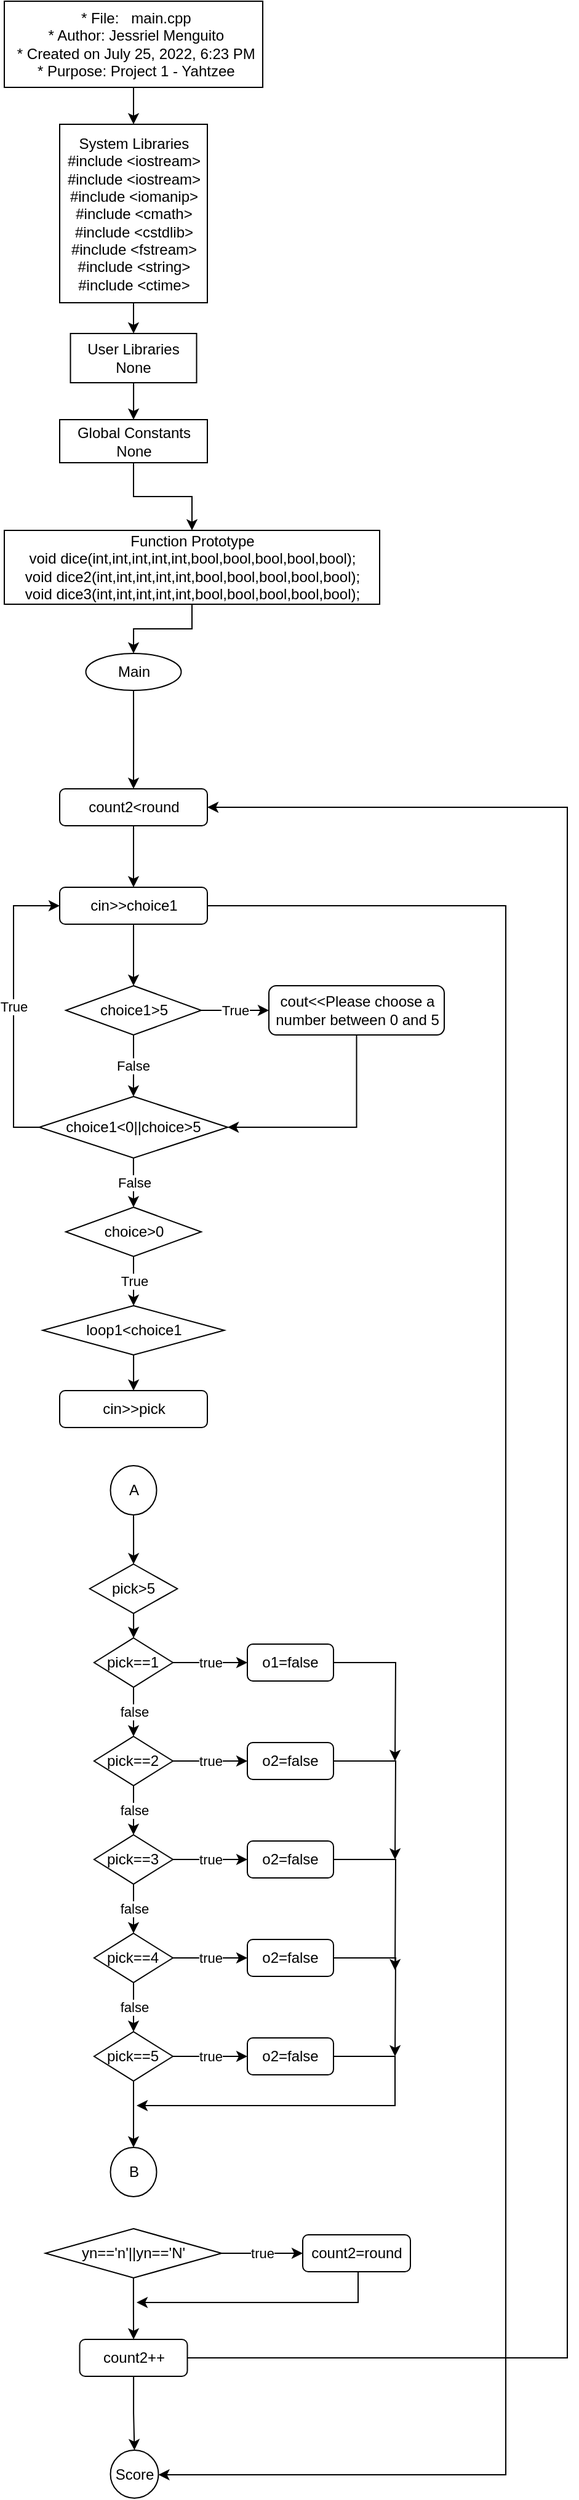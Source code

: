 <mxfile version="20.1.2" type="device"><diagram id="C5RBs43oDa-KdzZeNtuy" name="Page-1"><mxGraphModel dx="705" dy="780" grid="1" gridSize="10" guides="1" tooltips="1" connect="1" arrows="1" fold="1" page="1" pageScale="1" pageWidth="827" pageHeight="1169" math="0" shadow="0"><root><mxCell id="WIyWlLk6GJQsqaUBKTNV-0"/><mxCell id="WIyWlLk6GJQsqaUBKTNV-1" parent="WIyWlLk6GJQsqaUBKTNV-0"/><mxCell id="-LBQ45VF5R0RHuBv0Hql-4" value="" style="edgeStyle=orthogonalEdgeStyle;rounded=0;orthogonalLoop=1;jettySize=auto;html=1;" edge="1" parent="WIyWlLk6GJQsqaUBKTNV-1" source="-LBQ45VF5R0RHuBv0Hql-2" target="-LBQ45VF5R0RHuBv0Hql-3"><mxGeometry relative="1" as="geometry"/></mxCell><mxCell id="-LBQ45VF5R0RHuBv0Hql-2" value="&lt;div&gt;&amp;nbsp;* File:&amp;nbsp; &amp;nbsp;main.cpp&lt;/div&gt;&lt;div&gt;&amp;nbsp;* Author: Jessriel Menguito&lt;/div&gt;&lt;div&gt;&amp;nbsp;* Created on July 25, 2022, 6:23 PM&lt;/div&gt;&lt;div&gt;&amp;nbsp;* Purpose: Project 1 - Yahtzee&lt;/div&gt;" style="rounded=0;whiteSpace=wrap;html=1;" vertex="1" parent="WIyWlLk6GJQsqaUBKTNV-1"><mxGeometry x="12.5" y="10" width="210" height="70" as="geometry"/></mxCell><mxCell id="-LBQ45VF5R0RHuBv0Hql-6" value="" style="edgeStyle=orthogonalEdgeStyle;rounded=0;orthogonalLoop=1;jettySize=auto;html=1;" edge="1" parent="WIyWlLk6GJQsqaUBKTNV-1" source="-LBQ45VF5R0RHuBv0Hql-3" target="-LBQ45VF5R0RHuBv0Hql-5"><mxGeometry relative="1" as="geometry"/></mxCell><mxCell id="-LBQ45VF5R0RHuBv0Hql-3" value="&lt;div&gt;System Libraries&lt;/div&gt;&lt;div&gt;#include &amp;lt;iostream&amp;gt;&lt;/div&gt;&lt;div&gt;#include &amp;lt;iostream&amp;gt;&lt;/div&gt;&lt;div&gt;#include &amp;lt;iomanip&amp;gt;&lt;/div&gt;&lt;div&gt;#include &amp;lt;cmath&amp;gt;&lt;/div&gt;&lt;div&gt;#include &amp;lt;cstdlib&amp;gt;&lt;/div&gt;&lt;div&gt;#include &amp;lt;fstream&amp;gt;&lt;/div&gt;&lt;div&gt;#include &amp;lt;string&amp;gt;&lt;/div&gt;&lt;div&gt;#include &amp;lt;ctime&amp;gt;&lt;/div&gt;" style="whiteSpace=wrap;html=1;rounded=0;" vertex="1" parent="WIyWlLk6GJQsqaUBKTNV-1"><mxGeometry x="57.5" y="110" width="120" height="145" as="geometry"/></mxCell><mxCell id="-LBQ45VF5R0RHuBv0Hql-8" value="" style="edgeStyle=orthogonalEdgeStyle;rounded=0;orthogonalLoop=1;jettySize=auto;html=1;" edge="1" parent="WIyWlLk6GJQsqaUBKTNV-1" source="-LBQ45VF5R0RHuBv0Hql-5" target="-LBQ45VF5R0RHuBv0Hql-7"><mxGeometry relative="1" as="geometry"/></mxCell><mxCell id="-LBQ45VF5R0RHuBv0Hql-5" value="&lt;div&gt;User Libraries&lt;/div&gt;&lt;div&gt;None&lt;/div&gt;" style="whiteSpace=wrap;html=1;rounded=0;" vertex="1" parent="WIyWlLk6GJQsqaUBKTNV-1"><mxGeometry x="66.25" y="280" width="102.5" height="40" as="geometry"/></mxCell><mxCell id="-LBQ45VF5R0RHuBv0Hql-10" value="" style="edgeStyle=orthogonalEdgeStyle;rounded=0;orthogonalLoop=1;jettySize=auto;html=1;" edge="1" parent="WIyWlLk6GJQsqaUBKTNV-1" source="-LBQ45VF5R0RHuBv0Hql-7" target="-LBQ45VF5R0RHuBv0Hql-9"><mxGeometry relative="1" as="geometry"/></mxCell><mxCell id="-LBQ45VF5R0RHuBv0Hql-7" value="&lt;div&gt;Global Constants&lt;/div&gt;&lt;div&gt;None&lt;/div&gt;" style="whiteSpace=wrap;html=1;rounded=0;" vertex="1" parent="WIyWlLk6GJQsqaUBKTNV-1"><mxGeometry x="57.5" y="350" width="120" height="35" as="geometry"/></mxCell><mxCell id="-LBQ45VF5R0RHuBv0Hql-12" value="" style="edgeStyle=orthogonalEdgeStyle;rounded=0;orthogonalLoop=1;jettySize=auto;html=1;" edge="1" parent="WIyWlLk6GJQsqaUBKTNV-1" source="-LBQ45VF5R0RHuBv0Hql-9" target="-LBQ45VF5R0RHuBv0Hql-11"><mxGeometry relative="1" as="geometry"/></mxCell><mxCell id="-LBQ45VF5R0RHuBv0Hql-9" value="Function Prototype&lt;br&gt;&lt;div&gt;void dice(int,int,int,int,int,bool,bool,bool,bool,bool);&lt;/div&gt;&lt;div&gt;void dice2(int,int,int,int,int,bool,bool,bool,bool,bool);&lt;/div&gt;&lt;div&gt;void dice3(int,int,int,int,int,bool,bool,bool,bool,bool);&lt;/div&gt;" style="whiteSpace=wrap;html=1;rounded=0;" vertex="1" parent="WIyWlLk6GJQsqaUBKTNV-1"><mxGeometry x="12.5" y="440" width="305" height="60" as="geometry"/></mxCell><mxCell id="-LBQ45VF5R0RHuBv0Hql-47" style="edgeStyle=orthogonalEdgeStyle;rounded=0;orthogonalLoop=1;jettySize=auto;html=1;" edge="1" parent="WIyWlLk6GJQsqaUBKTNV-1" source="-LBQ45VF5R0RHuBv0Hql-11" target="-LBQ45VF5R0RHuBv0Hql-98"><mxGeometry relative="1" as="geometry"/></mxCell><mxCell id="-LBQ45VF5R0RHuBv0Hql-11" value="Main" style="ellipse;whiteSpace=wrap;html=1;rounded=0;" vertex="1" parent="WIyWlLk6GJQsqaUBKTNV-1"><mxGeometry x="78.75" y="540" width="77.5" height="30" as="geometry"/></mxCell><mxCell id="-LBQ45VF5R0RHuBv0Hql-35" value="True" style="edgeStyle=orthogonalEdgeStyle;rounded=0;orthogonalLoop=1;jettySize=auto;html=1;entryX=0;entryY=0.5;entryDx=0;entryDy=0;" edge="1" parent="WIyWlLk6GJQsqaUBKTNV-1" source="-LBQ45VF5R0RHuBv0Hql-26" target="-LBQ45VF5R0RHuBv0Hql-28"><mxGeometry relative="1" as="geometry"><mxPoint x="20" y="760" as="targetPoint"/><Array as="points"><mxPoint x="20" y="925"/><mxPoint x="20" y="745"/></Array></mxGeometry></mxCell><mxCell id="-LBQ45VF5R0RHuBv0Hql-39" value="False" style="edgeStyle=orthogonalEdgeStyle;rounded=0;orthogonalLoop=1;jettySize=auto;html=1;" edge="1" parent="WIyWlLk6GJQsqaUBKTNV-1" source="-LBQ45VF5R0RHuBv0Hql-26" target="-LBQ45VF5R0RHuBv0Hql-43"><mxGeometry relative="1" as="geometry"><mxPoint x="117.486" y="990" as="targetPoint"/></mxGeometry></mxCell><mxCell id="-LBQ45VF5R0RHuBv0Hql-26" value="choice1&amp;lt;0||choice&amp;gt;5" style="rhombus;whiteSpace=wrap;html=1;" vertex="1" parent="WIyWlLk6GJQsqaUBKTNV-1"><mxGeometry x="40.94" y="900" width="153.12" height="50" as="geometry"/></mxCell><mxCell id="-LBQ45VF5R0RHuBv0Hql-29" value="True" style="edgeStyle=orthogonalEdgeStyle;rounded=0;orthogonalLoop=1;jettySize=auto;html=1;" edge="1" parent="WIyWlLk6GJQsqaUBKTNV-1" source="-LBQ45VF5R0RHuBv0Hql-27" target="-LBQ45VF5R0RHuBv0Hql-30"><mxGeometry relative="1" as="geometry"><mxPoint x="121.25" y="880" as="targetPoint"/></mxGeometry></mxCell><mxCell id="-LBQ45VF5R0RHuBv0Hql-32" value="False" style="edgeStyle=orthogonalEdgeStyle;rounded=0;orthogonalLoop=1;jettySize=auto;html=1;" edge="1" parent="WIyWlLk6GJQsqaUBKTNV-1" source="-LBQ45VF5R0RHuBv0Hql-27" target="-LBQ45VF5R0RHuBv0Hql-26"><mxGeometry relative="1" as="geometry"><mxPoint x="121.25" y="890" as="targetPoint"/></mxGeometry></mxCell><mxCell id="-LBQ45VF5R0RHuBv0Hql-27" value="choice1&amp;gt;5" style="rhombus;whiteSpace=wrap;html=1;" vertex="1" parent="WIyWlLk6GJQsqaUBKTNV-1"><mxGeometry x="62.5" y="810" width="110" height="40" as="geometry"/></mxCell><mxCell id="-LBQ45VF5R0RHuBv0Hql-48" style="edgeStyle=orthogonalEdgeStyle;rounded=0;orthogonalLoop=1;jettySize=auto;html=1;" edge="1" parent="WIyWlLk6GJQsqaUBKTNV-1" source="-LBQ45VF5R0RHuBv0Hql-28" target="-LBQ45VF5R0RHuBv0Hql-27"><mxGeometry relative="1" as="geometry"/></mxCell><mxCell id="-LBQ45VF5R0RHuBv0Hql-100" style="edgeStyle=orthogonalEdgeStyle;rounded=0;orthogonalLoop=1;jettySize=auto;html=1;" edge="1" parent="WIyWlLk6GJQsqaUBKTNV-1" source="-LBQ45VF5R0RHuBv0Hql-28" target="-LBQ45VF5R0RHuBv0Hql-94"><mxGeometry relative="1" as="geometry"><mxPoint x="410" y="2010" as="targetPoint"/><Array as="points"><mxPoint x="420" y="745"/><mxPoint x="420" y="2020"/></Array></mxGeometry></mxCell><mxCell id="-LBQ45VF5R0RHuBv0Hql-28" value="cin&amp;gt;&amp;gt;choice1" style="rounded=1;whiteSpace=wrap;html=1;" vertex="1" parent="WIyWlLk6GJQsqaUBKTNV-1"><mxGeometry x="57.5" y="730" width="120" height="30" as="geometry"/></mxCell><mxCell id="-LBQ45VF5R0RHuBv0Hql-40" style="edgeStyle=orthogonalEdgeStyle;rounded=0;orthogonalLoop=1;jettySize=auto;html=1;" edge="1" parent="WIyWlLk6GJQsqaUBKTNV-1" source="-LBQ45VF5R0RHuBv0Hql-30" target="-LBQ45VF5R0RHuBv0Hql-26"><mxGeometry relative="1" as="geometry"><mxPoint x="240" y="930" as="targetPoint"/><Array as="points"><mxPoint x="299" y="925"/></Array></mxGeometry></mxCell><mxCell id="-LBQ45VF5R0RHuBv0Hql-30" value="cout&amp;lt;&amp;lt;Please choose a number between 0 and 5" style="rounded=1;whiteSpace=wrap;html=1;" vertex="1" parent="WIyWlLk6GJQsqaUBKTNV-1"><mxGeometry x="227.5" y="810" width="142.5" height="40" as="geometry"/></mxCell><mxCell id="-LBQ45VF5R0RHuBv0Hql-46" value="True" style="edgeStyle=orthogonalEdgeStyle;rounded=0;orthogonalLoop=1;jettySize=auto;html=1;" edge="1" parent="WIyWlLk6GJQsqaUBKTNV-1" source="-LBQ45VF5R0RHuBv0Hql-43" target="-LBQ45VF5R0RHuBv0Hql-45"><mxGeometry relative="1" as="geometry"/></mxCell><mxCell id="-LBQ45VF5R0RHuBv0Hql-43" value="choice&amp;gt;0" style="rhombus;whiteSpace=wrap;html=1;" vertex="1" parent="WIyWlLk6GJQsqaUBKTNV-1"><mxGeometry x="62.5" y="990" width="110" height="40" as="geometry"/></mxCell><mxCell id="-LBQ45VF5R0RHuBv0Hql-50" style="edgeStyle=orthogonalEdgeStyle;rounded=0;orthogonalLoop=1;jettySize=auto;html=1;" edge="1" parent="WIyWlLk6GJQsqaUBKTNV-1" source="-LBQ45VF5R0RHuBv0Hql-45" target="-LBQ45VF5R0RHuBv0Hql-49"><mxGeometry relative="1" as="geometry"/></mxCell><mxCell id="-LBQ45VF5R0RHuBv0Hql-45" value="loop1&amp;lt;choice1" style="rhombus;whiteSpace=wrap;html=1;" vertex="1" parent="WIyWlLk6GJQsqaUBKTNV-1"><mxGeometry x="43.75" y="1070" width="147.5" height="40" as="geometry"/></mxCell><mxCell id="-LBQ45VF5R0RHuBv0Hql-49" value="cin&amp;gt;&amp;gt;pick" style="rounded=1;whiteSpace=wrap;html=1;" vertex="1" parent="WIyWlLk6GJQsqaUBKTNV-1"><mxGeometry x="57.5" y="1139" width="120" height="30" as="geometry"/></mxCell><mxCell id="-LBQ45VF5R0RHuBv0Hql-53" style="edgeStyle=orthogonalEdgeStyle;rounded=0;orthogonalLoop=1;jettySize=auto;html=1;" edge="1" parent="WIyWlLk6GJQsqaUBKTNV-1" source="-LBQ45VF5R0RHuBv0Hql-52" target="-LBQ45VF5R0RHuBv0Hql-54"><mxGeometry relative="1" as="geometry"><mxPoint x="118" y="1280" as="targetPoint"/></mxGeometry></mxCell><mxCell id="-LBQ45VF5R0RHuBv0Hql-52" value="A" style="ellipse;whiteSpace=wrap;html=1;" vertex="1" parent="WIyWlLk6GJQsqaUBKTNV-1"><mxGeometry x="98.75" y="1200" width="37.5" height="40" as="geometry"/></mxCell><mxCell id="-LBQ45VF5R0RHuBv0Hql-101" style="edgeStyle=orthogonalEdgeStyle;rounded=0;orthogonalLoop=1;jettySize=auto;html=1;" edge="1" parent="WIyWlLk6GJQsqaUBKTNV-1" source="-LBQ45VF5R0RHuBv0Hql-54" target="-LBQ45VF5R0RHuBv0Hql-56"><mxGeometry relative="1" as="geometry"/></mxCell><mxCell id="-LBQ45VF5R0RHuBv0Hql-54" value="pick&amp;gt;5" style="rhombus;whiteSpace=wrap;html=1;" vertex="1" parent="WIyWlLk6GJQsqaUBKTNV-1"><mxGeometry x="81.88" y="1280" width="71.25" height="40" as="geometry"/></mxCell><mxCell id="-LBQ45VF5R0RHuBv0Hql-61" value="true" style="edgeStyle=orthogonalEdgeStyle;rounded=0;orthogonalLoop=1;jettySize=auto;html=1;" edge="1" parent="WIyWlLk6GJQsqaUBKTNV-1" source="-LBQ45VF5R0RHuBv0Hql-56" target="-LBQ45VF5R0RHuBv0Hql-63"><mxGeometry relative="1" as="geometry"><mxPoint x="200" y="1360" as="targetPoint"/></mxGeometry></mxCell><mxCell id="-LBQ45VF5R0RHuBv0Hql-62" value="false" style="edgeStyle=orthogonalEdgeStyle;rounded=0;orthogonalLoop=1;jettySize=auto;html=1;" edge="1" parent="WIyWlLk6GJQsqaUBKTNV-1" source="-LBQ45VF5R0RHuBv0Hql-56" target="-LBQ45VF5R0RHuBv0Hql-57"><mxGeometry relative="1" as="geometry"/></mxCell><mxCell id="-LBQ45VF5R0RHuBv0Hql-56" value="pick==1" style="rhombus;whiteSpace=wrap;html=1;" vertex="1" parent="WIyWlLk6GJQsqaUBKTNV-1"><mxGeometry x="85.47" y="1340" width="64.06" height="40" as="geometry"/></mxCell><mxCell id="-LBQ45VF5R0RHuBv0Hql-66" value="true" style="edgeStyle=orthogonalEdgeStyle;rounded=0;orthogonalLoop=1;jettySize=auto;html=1;" edge="1" parent="WIyWlLk6GJQsqaUBKTNV-1" source="-LBQ45VF5R0RHuBv0Hql-57" target="-LBQ45VF5R0RHuBv0Hql-65"><mxGeometry relative="1" as="geometry"/></mxCell><mxCell id="-LBQ45VF5R0RHuBv0Hql-67" value="false" style="edgeStyle=orthogonalEdgeStyle;rounded=0;orthogonalLoop=1;jettySize=auto;html=1;" edge="1" parent="WIyWlLk6GJQsqaUBKTNV-1" source="-LBQ45VF5R0RHuBv0Hql-57" target="-LBQ45VF5R0RHuBv0Hql-58"><mxGeometry relative="1" as="geometry"/></mxCell><mxCell id="-LBQ45VF5R0RHuBv0Hql-57" value="pick==2" style="rhombus;whiteSpace=wrap;html=1;" vertex="1" parent="WIyWlLk6GJQsqaUBKTNV-1"><mxGeometry x="85.47" y="1420" width="64.06" height="40" as="geometry"/></mxCell><mxCell id="-LBQ45VF5R0RHuBv0Hql-70" value="false" style="edgeStyle=orthogonalEdgeStyle;rounded=0;orthogonalLoop=1;jettySize=auto;html=1;" edge="1" parent="WIyWlLk6GJQsqaUBKTNV-1" source="-LBQ45VF5R0RHuBv0Hql-58" target="-LBQ45VF5R0RHuBv0Hql-59"><mxGeometry relative="1" as="geometry"/></mxCell><mxCell id="-LBQ45VF5R0RHuBv0Hql-77" value="true" style="edgeStyle=orthogonalEdgeStyle;rounded=0;orthogonalLoop=1;jettySize=auto;html=1;" edge="1" parent="WIyWlLk6GJQsqaUBKTNV-1" source="-LBQ45VF5R0RHuBv0Hql-58" target="-LBQ45VF5R0RHuBv0Hql-72"><mxGeometry relative="1" as="geometry"/></mxCell><mxCell id="-LBQ45VF5R0RHuBv0Hql-58" value="pick==3" style="rhombus;whiteSpace=wrap;html=1;" vertex="1" parent="WIyWlLk6GJQsqaUBKTNV-1"><mxGeometry x="85.47" y="1500" width="64.06" height="40" as="geometry"/></mxCell><mxCell id="-LBQ45VF5R0RHuBv0Hql-71" value="false" style="edgeStyle=orthogonalEdgeStyle;rounded=0;orthogonalLoop=1;jettySize=auto;html=1;" edge="1" parent="WIyWlLk6GJQsqaUBKTNV-1" source="-LBQ45VF5R0RHuBv0Hql-59" target="-LBQ45VF5R0RHuBv0Hql-60"><mxGeometry relative="1" as="geometry"/></mxCell><mxCell id="-LBQ45VF5R0RHuBv0Hql-76" value="true" style="edgeStyle=orthogonalEdgeStyle;rounded=0;orthogonalLoop=1;jettySize=auto;html=1;" edge="1" parent="WIyWlLk6GJQsqaUBKTNV-1" source="-LBQ45VF5R0RHuBv0Hql-59" target="-LBQ45VF5R0RHuBv0Hql-73"><mxGeometry relative="1" as="geometry"/></mxCell><mxCell id="-LBQ45VF5R0RHuBv0Hql-59" value="pick==4" style="rhombus;whiteSpace=wrap;html=1;" vertex="1" parent="WIyWlLk6GJQsqaUBKTNV-1"><mxGeometry x="85.47" y="1580" width="64.06" height="40" as="geometry"/></mxCell><mxCell id="-LBQ45VF5R0RHuBv0Hql-75" value="true" style="edgeStyle=orthogonalEdgeStyle;rounded=0;orthogonalLoop=1;jettySize=auto;html=1;" edge="1" parent="WIyWlLk6GJQsqaUBKTNV-1" source="-LBQ45VF5R0RHuBv0Hql-60" target="-LBQ45VF5R0RHuBv0Hql-74"><mxGeometry relative="1" as="geometry"/></mxCell><mxCell id="-LBQ45VF5R0RHuBv0Hql-78" style="edgeStyle=orthogonalEdgeStyle;rounded=0;orthogonalLoop=1;jettySize=auto;html=1;" edge="1" parent="WIyWlLk6GJQsqaUBKTNV-1" source="-LBQ45VF5R0RHuBv0Hql-60" target="-LBQ45VF5R0RHuBv0Hql-85"><mxGeometry relative="1" as="geometry"><mxPoint x="117.5" y="1760" as="targetPoint"/></mxGeometry></mxCell><mxCell id="-LBQ45VF5R0RHuBv0Hql-60" value="pick==5" style="rhombus;whiteSpace=wrap;html=1;" vertex="1" parent="WIyWlLk6GJQsqaUBKTNV-1"><mxGeometry x="85.47" y="1660" width="64.06" height="40" as="geometry"/></mxCell><mxCell id="-LBQ45VF5R0RHuBv0Hql-83" style="edgeStyle=orthogonalEdgeStyle;rounded=0;orthogonalLoop=1;jettySize=auto;html=1;" edge="1" parent="WIyWlLk6GJQsqaUBKTNV-1" source="-LBQ45VF5R0RHuBv0Hql-63"><mxGeometry relative="1" as="geometry"><mxPoint x="330" y="1440" as="targetPoint"/></mxGeometry></mxCell><mxCell id="-LBQ45VF5R0RHuBv0Hql-63" value="o1=false" style="rounded=1;whiteSpace=wrap;html=1;" vertex="1" parent="WIyWlLk6GJQsqaUBKTNV-1"><mxGeometry x="210" y="1345" width="70" height="30" as="geometry"/></mxCell><mxCell id="-LBQ45VF5R0RHuBv0Hql-82" style="edgeStyle=orthogonalEdgeStyle;rounded=0;orthogonalLoop=1;jettySize=auto;html=1;" edge="1" parent="WIyWlLk6GJQsqaUBKTNV-1" source="-LBQ45VF5R0RHuBv0Hql-65"><mxGeometry relative="1" as="geometry"><mxPoint x="330" y="1520" as="targetPoint"/></mxGeometry></mxCell><mxCell id="-LBQ45VF5R0RHuBv0Hql-65" value="o2=false" style="rounded=1;whiteSpace=wrap;html=1;" vertex="1" parent="WIyWlLk6GJQsqaUBKTNV-1"><mxGeometry x="210" y="1425" width="70" height="30" as="geometry"/></mxCell><mxCell id="-LBQ45VF5R0RHuBv0Hql-81" style="edgeStyle=orthogonalEdgeStyle;rounded=0;orthogonalLoop=1;jettySize=auto;html=1;" edge="1" parent="WIyWlLk6GJQsqaUBKTNV-1" source="-LBQ45VF5R0RHuBv0Hql-72"><mxGeometry relative="1" as="geometry"><mxPoint x="330" y="1610" as="targetPoint"/></mxGeometry></mxCell><mxCell id="-LBQ45VF5R0RHuBv0Hql-72" value="o2=false" style="rounded=1;whiteSpace=wrap;html=1;" vertex="1" parent="WIyWlLk6GJQsqaUBKTNV-1"><mxGeometry x="210" y="1505" width="70" height="30" as="geometry"/></mxCell><mxCell id="-LBQ45VF5R0RHuBv0Hql-80" style="edgeStyle=orthogonalEdgeStyle;rounded=0;orthogonalLoop=1;jettySize=auto;html=1;" edge="1" parent="WIyWlLk6GJQsqaUBKTNV-1" source="-LBQ45VF5R0RHuBv0Hql-73"><mxGeometry relative="1" as="geometry"><mxPoint x="330" y="1680" as="targetPoint"/></mxGeometry></mxCell><mxCell id="-LBQ45VF5R0RHuBv0Hql-73" value="o2=false" style="rounded=1;whiteSpace=wrap;html=1;" vertex="1" parent="WIyWlLk6GJQsqaUBKTNV-1"><mxGeometry x="210" y="1585" width="70" height="30" as="geometry"/></mxCell><mxCell id="-LBQ45VF5R0RHuBv0Hql-79" style="edgeStyle=orthogonalEdgeStyle;rounded=0;orthogonalLoop=1;jettySize=auto;html=1;" edge="1" parent="WIyWlLk6GJQsqaUBKTNV-1" source="-LBQ45VF5R0RHuBv0Hql-74"><mxGeometry relative="1" as="geometry"><mxPoint x="120" y="1720" as="targetPoint"/><Array as="points"><mxPoint x="330" y="1680"/><mxPoint x="330" y="1720"/><mxPoint x="120" y="1720"/></Array></mxGeometry></mxCell><mxCell id="-LBQ45VF5R0RHuBv0Hql-74" value="o2=false" style="rounded=1;whiteSpace=wrap;html=1;" vertex="1" parent="WIyWlLk6GJQsqaUBKTNV-1"><mxGeometry x="210" y="1665" width="70" height="30" as="geometry"/></mxCell><mxCell id="-LBQ45VF5R0RHuBv0Hql-85" value="B" style="ellipse;whiteSpace=wrap;html=1;" vertex="1" parent="WIyWlLk6GJQsqaUBKTNV-1"><mxGeometry x="98.75" y="1754" width="37.5" height="40" as="geometry"/></mxCell><mxCell id="-LBQ45VF5R0RHuBv0Hql-89" value="true" style="edgeStyle=orthogonalEdgeStyle;rounded=0;orthogonalLoop=1;jettySize=auto;html=1;" edge="1" parent="WIyWlLk6GJQsqaUBKTNV-1" source="-LBQ45VF5R0RHuBv0Hql-86" target="-LBQ45VF5R0RHuBv0Hql-88"><mxGeometry relative="1" as="geometry"/></mxCell><mxCell id="-LBQ45VF5R0RHuBv0Hql-91" style="edgeStyle=orthogonalEdgeStyle;rounded=0;orthogonalLoop=1;jettySize=auto;html=1;" edge="1" parent="WIyWlLk6GJQsqaUBKTNV-1" source="-LBQ45VF5R0RHuBv0Hql-86" target="-LBQ45VF5R0RHuBv0Hql-93"><mxGeometry relative="1" as="geometry"><mxPoint x="117.505" y="1920" as="targetPoint"/></mxGeometry></mxCell><mxCell id="-LBQ45VF5R0RHuBv0Hql-86" value="yn=='n'||yn=='N'" style="rhombus;whiteSpace=wrap;html=1;" vertex="1" parent="WIyWlLk6GJQsqaUBKTNV-1"><mxGeometry x="45.94" y="1820" width="143.13" height="40" as="geometry"/></mxCell><mxCell id="-LBQ45VF5R0RHuBv0Hql-92" style="edgeStyle=orthogonalEdgeStyle;rounded=0;orthogonalLoop=1;jettySize=auto;html=1;" edge="1" parent="WIyWlLk6GJQsqaUBKTNV-1" source="-LBQ45VF5R0RHuBv0Hql-88"><mxGeometry relative="1" as="geometry"><mxPoint x="120" y="1880" as="targetPoint"/><Array as="points"><mxPoint x="300" y="1880"/></Array></mxGeometry></mxCell><mxCell id="-LBQ45VF5R0RHuBv0Hql-88" value="count2=round" style="rounded=1;whiteSpace=wrap;html=1;" vertex="1" parent="WIyWlLk6GJQsqaUBKTNV-1"><mxGeometry x="255" y="1825" width="87.5" height="30" as="geometry"/></mxCell><mxCell id="-LBQ45VF5R0RHuBv0Hql-96" style="edgeStyle=orthogonalEdgeStyle;rounded=0;orthogonalLoop=1;jettySize=auto;html=1;" edge="1" parent="WIyWlLk6GJQsqaUBKTNV-1" source="-LBQ45VF5R0RHuBv0Hql-93" target="-LBQ45VF5R0RHuBv0Hql-94"><mxGeometry relative="1" as="geometry"/></mxCell><mxCell id="-LBQ45VF5R0RHuBv0Hql-97" style="edgeStyle=orthogonalEdgeStyle;rounded=0;orthogonalLoop=1;jettySize=auto;html=1;" edge="1" parent="WIyWlLk6GJQsqaUBKTNV-1" source="-LBQ45VF5R0RHuBv0Hql-93" target="-LBQ45VF5R0RHuBv0Hql-98"><mxGeometry relative="1" as="geometry"><mxPoint x="290" y="670" as="targetPoint"/><Array as="points"><mxPoint x="470" y="1925"/><mxPoint x="470" y="665"/></Array></mxGeometry></mxCell><mxCell id="-LBQ45VF5R0RHuBv0Hql-93" value="count2++" style="rounded=1;whiteSpace=wrap;html=1;" vertex="1" parent="WIyWlLk6GJQsqaUBKTNV-1"><mxGeometry x="73.75" y="1910" width="87.5" height="30" as="geometry"/></mxCell><mxCell id="-LBQ45VF5R0RHuBv0Hql-94" value="Score" style="ellipse;whiteSpace=wrap;html=1;aspect=fixed;" vertex="1" parent="WIyWlLk6GJQsqaUBKTNV-1"><mxGeometry x="98.75" y="2000" width="39" height="39" as="geometry"/></mxCell><mxCell id="-LBQ45VF5R0RHuBv0Hql-99" style="edgeStyle=orthogonalEdgeStyle;rounded=0;orthogonalLoop=1;jettySize=auto;html=1;" edge="1" parent="WIyWlLk6GJQsqaUBKTNV-1" source="-LBQ45VF5R0RHuBv0Hql-98" target="-LBQ45VF5R0RHuBv0Hql-28"><mxGeometry relative="1" as="geometry"/></mxCell><mxCell id="-LBQ45VF5R0RHuBv0Hql-98" value="count2&amp;lt;round" style="rounded=1;whiteSpace=wrap;html=1;" vertex="1" parent="WIyWlLk6GJQsqaUBKTNV-1"><mxGeometry x="57.5" y="650" width="120" height="30" as="geometry"/></mxCell></root></mxGraphModel></diagram></mxfile>